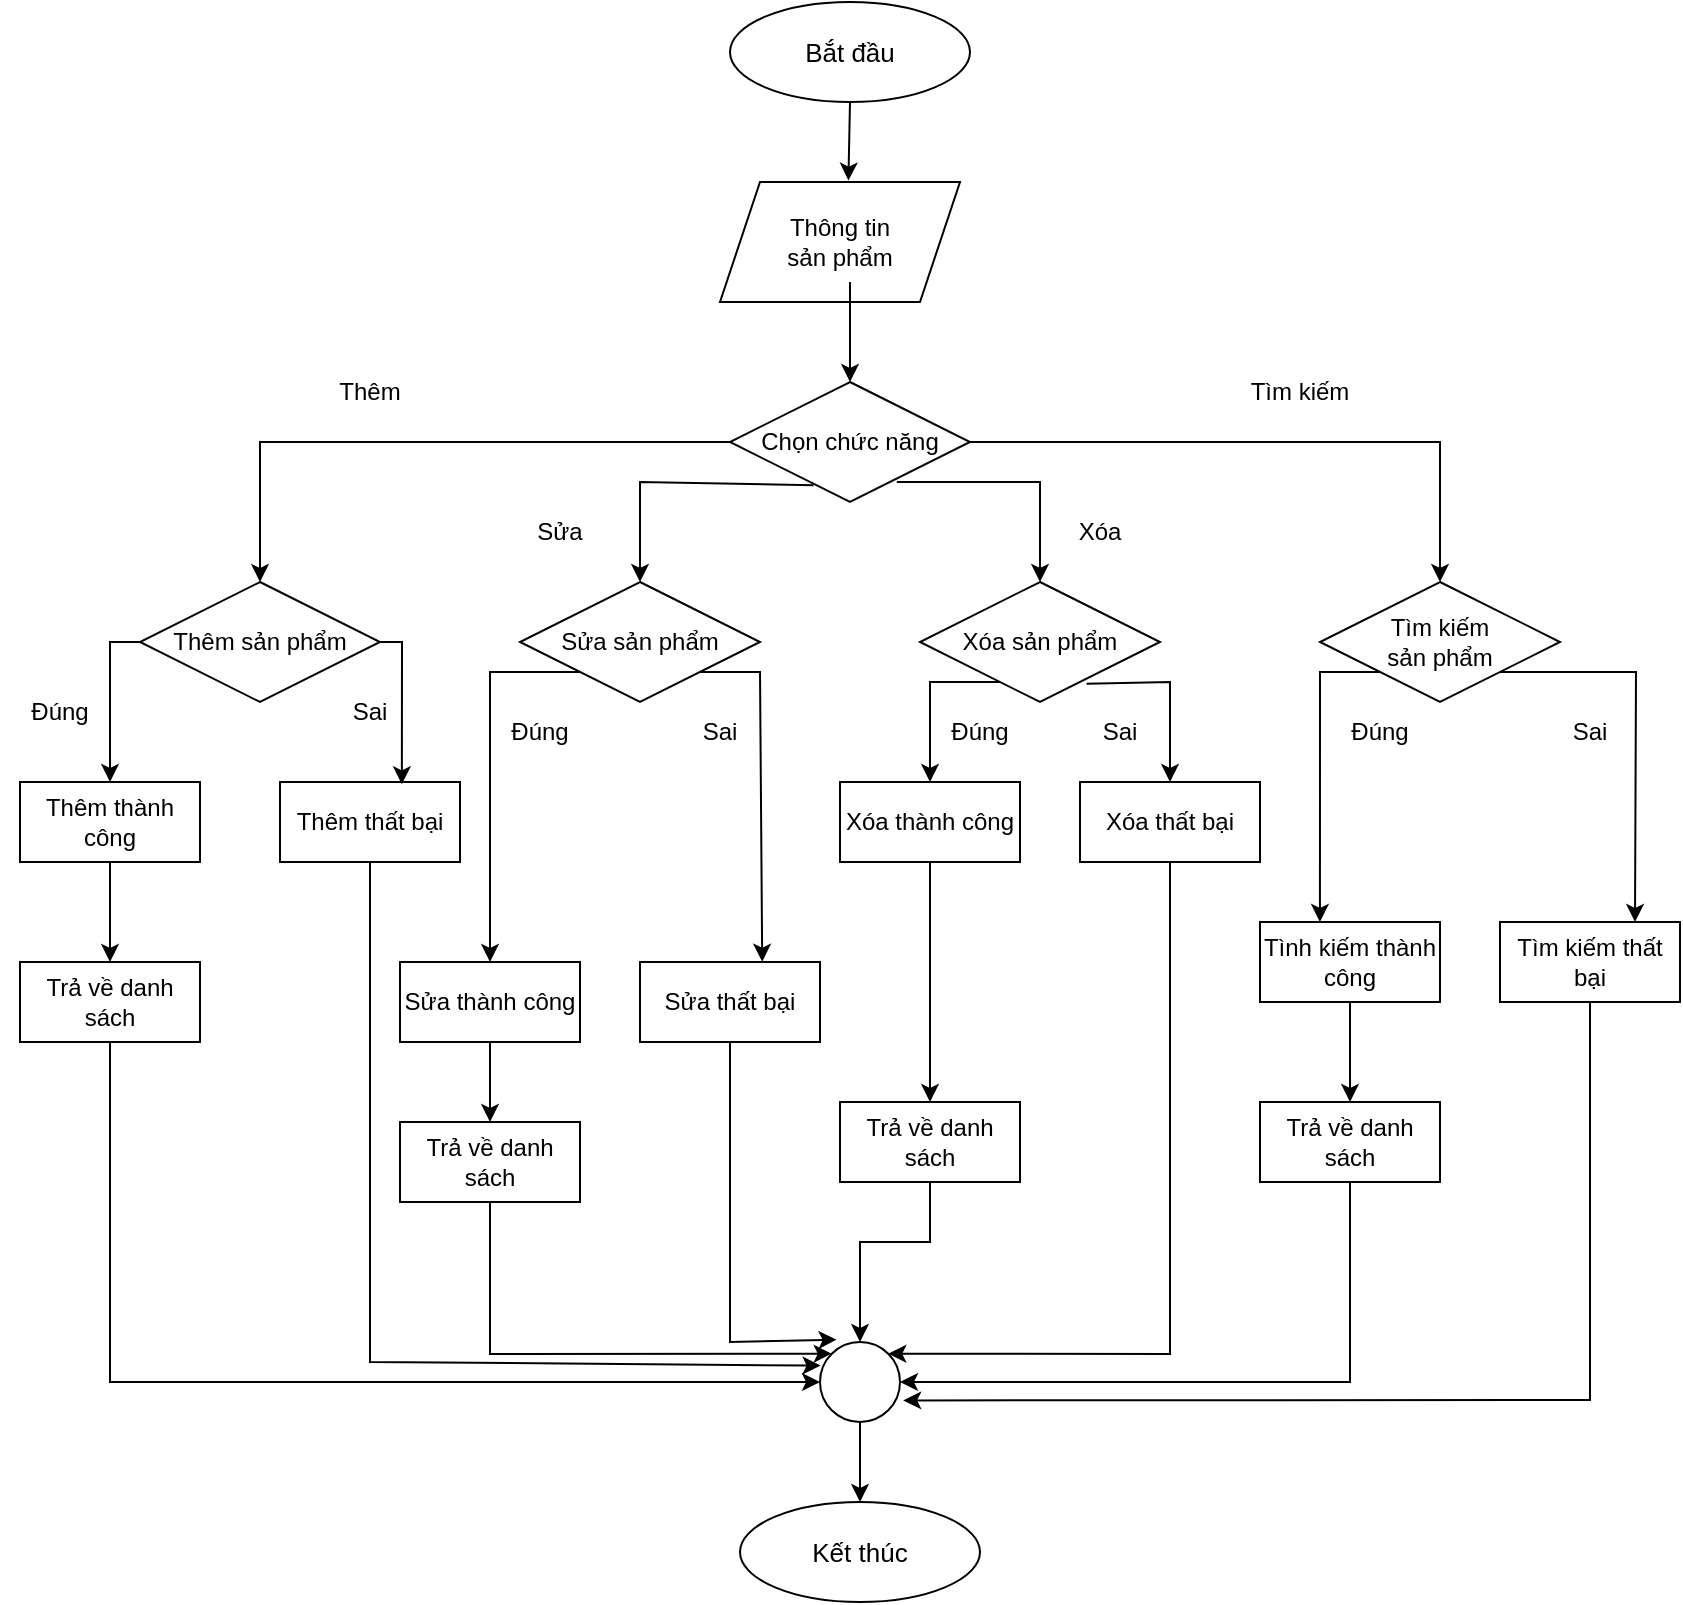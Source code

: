 <mxfile version="21.4.0" type="device">
  <diagram name="Page-1" id="1hm8HmTSw6B5gK0yuC_L">
    <mxGraphModel dx="1500" dy="887" grid="1" gridSize="10" guides="1" tooltips="1" connect="1" arrows="1" fold="1" page="1" pageScale="1" pageWidth="850" pageHeight="1100" math="0" shadow="0">
      <root>
        <mxCell id="0" />
        <mxCell id="1" parent="0" />
        <mxCell id="__wWAyPd4UwDDS3I6Whu-1" value="Bắt đầu" style="ellipse;whiteSpace=wrap;html=1;fontSize=13;" parent="1" vertex="1">
          <mxGeometry x="365" y="60" width="120" height="50" as="geometry" />
        </mxCell>
        <mxCell id="U7LoR9dBJlGIUiCqkhnB-1" value="Thông tin &lt;br&gt;sản phẩm" style="shape=parallelogram;perimeter=parallelogramPerimeter;whiteSpace=wrap;html=1;fixedSize=1;" vertex="1" parent="1">
          <mxGeometry x="360" y="150" width="120" height="60" as="geometry" />
        </mxCell>
        <mxCell id="U7LoR9dBJlGIUiCqkhnB-2" value="Chọn chức năng" style="rhombus;whiteSpace=wrap;html=1;" vertex="1" parent="1">
          <mxGeometry x="365" y="250" width="120" height="60" as="geometry" />
        </mxCell>
        <mxCell id="U7LoR9dBJlGIUiCqkhnB-7" value="Thêm sản phẩm" style="rhombus;whiteSpace=wrap;html=1;" vertex="1" parent="1">
          <mxGeometry x="70" y="350" width="120" height="60" as="geometry" />
        </mxCell>
        <mxCell id="U7LoR9dBJlGIUiCqkhnB-8" value="Sửa sản phẩm" style="rhombus;whiteSpace=wrap;html=1;" vertex="1" parent="1">
          <mxGeometry x="260" y="350" width="120" height="60" as="geometry" />
        </mxCell>
        <mxCell id="U7LoR9dBJlGIUiCqkhnB-9" value="Xóa sản phẩm" style="rhombus;whiteSpace=wrap;html=1;" vertex="1" parent="1">
          <mxGeometry x="460" y="350" width="120" height="60" as="geometry" />
        </mxCell>
        <mxCell id="U7LoR9dBJlGIUiCqkhnB-10" value="Tìm kiếm &lt;br&gt;sản phẩm" style="rhombus;whiteSpace=wrap;html=1;" vertex="1" parent="1">
          <mxGeometry x="660" y="350" width="120" height="60" as="geometry" />
        </mxCell>
        <mxCell id="U7LoR9dBJlGIUiCqkhnB-11" value="Kết thúc" style="ellipse;whiteSpace=wrap;html=1;fontSize=13;" vertex="1" parent="1">
          <mxGeometry x="370" y="810" width="120" height="50" as="geometry" />
        </mxCell>
        <mxCell id="U7LoR9dBJlGIUiCqkhnB-12" value="Thêm thành công" style="rounded=0;whiteSpace=wrap;html=1;" vertex="1" parent="1">
          <mxGeometry x="10" y="450" width="90" height="40" as="geometry" />
        </mxCell>
        <mxCell id="U7LoR9dBJlGIUiCqkhnB-13" value="Thêm thất bại" style="rounded=0;whiteSpace=wrap;html=1;" vertex="1" parent="1">
          <mxGeometry x="140" y="450" width="90" height="40" as="geometry" />
        </mxCell>
        <mxCell id="U7LoR9dBJlGIUiCqkhnB-14" value="Sửa thành công" style="rounded=0;whiteSpace=wrap;html=1;" vertex="1" parent="1">
          <mxGeometry x="200" y="540" width="90" height="40" as="geometry" />
        </mxCell>
        <mxCell id="U7LoR9dBJlGIUiCqkhnB-15" value="Sửa thất bại" style="rounded=0;whiteSpace=wrap;html=1;" vertex="1" parent="1">
          <mxGeometry x="320" y="540" width="90" height="40" as="geometry" />
        </mxCell>
        <mxCell id="U7LoR9dBJlGIUiCqkhnB-16" value="Xóa thành công" style="rounded=0;whiteSpace=wrap;html=1;" vertex="1" parent="1">
          <mxGeometry x="420" y="450" width="90" height="40" as="geometry" />
        </mxCell>
        <mxCell id="U7LoR9dBJlGIUiCqkhnB-17" value="Xóa thất bại" style="rounded=0;whiteSpace=wrap;html=1;" vertex="1" parent="1">
          <mxGeometry x="540" y="450" width="90" height="40" as="geometry" />
        </mxCell>
        <mxCell id="U7LoR9dBJlGIUiCqkhnB-18" value="Tình kiếm thành công" style="rounded=0;whiteSpace=wrap;html=1;" vertex="1" parent="1">
          <mxGeometry x="630" y="520" width="90" height="40" as="geometry" />
        </mxCell>
        <mxCell id="U7LoR9dBJlGIUiCqkhnB-19" value="Tìm kiếm thất bại" style="rounded=0;whiteSpace=wrap;html=1;" vertex="1" parent="1">
          <mxGeometry x="750" y="520" width="90" height="40" as="geometry" />
        </mxCell>
        <mxCell id="U7LoR9dBJlGIUiCqkhnB-20" value="Trả về danh sách" style="rounded=0;whiteSpace=wrap;html=1;" vertex="1" parent="1">
          <mxGeometry x="10" y="540" width="90" height="40" as="geometry" />
        </mxCell>
        <mxCell id="U7LoR9dBJlGIUiCqkhnB-21" value="Trả về danh sách" style="rounded=0;whiteSpace=wrap;html=1;" vertex="1" parent="1">
          <mxGeometry x="200" y="620" width="90" height="40" as="geometry" />
        </mxCell>
        <mxCell id="U7LoR9dBJlGIUiCqkhnB-22" value="Trả về danh sách" style="rounded=0;whiteSpace=wrap;html=1;" vertex="1" parent="1">
          <mxGeometry x="420" y="610" width="90" height="40" as="geometry" />
        </mxCell>
        <mxCell id="U7LoR9dBJlGIUiCqkhnB-23" value="Trả về danh sách" style="rounded=0;whiteSpace=wrap;html=1;" vertex="1" parent="1">
          <mxGeometry x="630" y="610" width="90" height="40" as="geometry" />
        </mxCell>
        <mxCell id="U7LoR9dBJlGIUiCqkhnB-24" value="" style="endArrow=classic;html=1;rounded=0;exitX=0.5;exitY=1;exitDx=0;exitDy=0;entryX=0.535;entryY=-0.012;entryDx=0;entryDy=0;entryPerimeter=0;" edge="1" parent="1" source="__wWAyPd4UwDDS3I6Whu-1" target="U7LoR9dBJlGIUiCqkhnB-1">
          <mxGeometry width="50" height="50" relative="1" as="geometry">
            <mxPoint x="570" y="80" as="sourcePoint" />
            <mxPoint x="620" y="30" as="targetPoint" />
          </mxGeometry>
        </mxCell>
        <mxCell id="U7LoR9dBJlGIUiCqkhnB-25" value="" style="endArrow=classic;html=1;rounded=0;exitX=0.5;exitY=1;exitDx=0;exitDy=0;entryX=0.5;entryY=0;entryDx=0;entryDy=0;" edge="1" parent="1" target="U7LoR9dBJlGIUiCqkhnB-2">
          <mxGeometry width="50" height="50" relative="1" as="geometry">
            <mxPoint x="425" y="200" as="sourcePoint" />
            <mxPoint x="424" y="249" as="targetPoint" />
          </mxGeometry>
        </mxCell>
        <mxCell id="U7LoR9dBJlGIUiCqkhnB-26" value="" style="endArrow=classic;html=1;rounded=0;exitX=0;exitY=0.5;exitDx=0;exitDy=0;entryX=0.5;entryY=0;entryDx=0;entryDy=0;" edge="1" parent="1" source="U7LoR9dBJlGIUiCqkhnB-2" target="U7LoR9dBJlGIUiCqkhnB-7">
          <mxGeometry width="50" height="50" relative="1" as="geometry">
            <mxPoint x="180" y="230" as="sourcePoint" />
            <mxPoint x="230" y="180" as="targetPoint" />
            <Array as="points">
              <mxPoint x="130" y="280" />
            </Array>
          </mxGeometry>
        </mxCell>
        <mxCell id="U7LoR9dBJlGIUiCqkhnB-27" value="" style="endArrow=classic;html=1;rounded=0;exitX=1;exitY=0.5;exitDx=0;exitDy=0;" edge="1" parent="1" source="U7LoR9dBJlGIUiCqkhnB-2" target="U7LoR9dBJlGIUiCqkhnB-10">
          <mxGeometry width="50" height="50" relative="1" as="geometry">
            <mxPoint x="590" y="250" as="sourcePoint" />
            <mxPoint x="640" y="200" as="targetPoint" />
            <Array as="points">
              <mxPoint x="720" y="280" />
            </Array>
          </mxGeometry>
        </mxCell>
        <mxCell id="U7LoR9dBJlGIUiCqkhnB-28" value="" style="endArrow=classic;html=1;rounded=0;exitX=0.348;exitY=0.86;exitDx=0;exitDy=0;entryX=0.5;entryY=0;entryDx=0;entryDy=0;exitPerimeter=0;" edge="1" parent="1" source="U7LoR9dBJlGIUiCqkhnB-2" target="U7LoR9dBJlGIUiCqkhnB-8">
          <mxGeometry width="50" height="50" relative="1" as="geometry">
            <mxPoint x="330" y="350" as="sourcePoint" />
            <mxPoint x="380" y="300" as="targetPoint" />
            <Array as="points">
              <mxPoint x="320" y="300" />
            </Array>
          </mxGeometry>
        </mxCell>
        <mxCell id="U7LoR9dBJlGIUiCqkhnB-29" value="" style="endArrow=classic;html=1;rounded=0;exitX=0.695;exitY=0.833;exitDx=0;exitDy=0;exitPerimeter=0;entryX=0.5;entryY=0;entryDx=0;entryDy=0;" edge="1" parent="1" source="U7LoR9dBJlGIUiCqkhnB-2" target="U7LoR9dBJlGIUiCqkhnB-9">
          <mxGeometry width="50" height="50" relative="1" as="geometry">
            <mxPoint x="530" y="340" as="sourcePoint" />
            <mxPoint x="580" y="290" as="targetPoint" />
            <Array as="points">
              <mxPoint x="520" y="300" />
            </Array>
          </mxGeometry>
        </mxCell>
        <mxCell id="U7LoR9dBJlGIUiCqkhnB-30" value="Thêm" style="text;html=1;strokeColor=none;fillColor=none;align=center;verticalAlign=middle;whiteSpace=wrap;rounded=0;" vertex="1" parent="1">
          <mxGeometry x="155" y="240" width="60" height="30" as="geometry" />
        </mxCell>
        <mxCell id="U7LoR9dBJlGIUiCqkhnB-31" value="Sửa" style="text;html=1;strokeColor=none;fillColor=none;align=center;verticalAlign=middle;whiteSpace=wrap;rounded=0;" vertex="1" parent="1">
          <mxGeometry x="250" y="310" width="60" height="30" as="geometry" />
        </mxCell>
        <mxCell id="U7LoR9dBJlGIUiCqkhnB-32" value="Xóa" style="text;html=1;strokeColor=none;fillColor=none;align=center;verticalAlign=middle;whiteSpace=wrap;rounded=0;" vertex="1" parent="1">
          <mxGeometry x="520" y="310" width="60" height="30" as="geometry" />
        </mxCell>
        <mxCell id="U7LoR9dBJlGIUiCqkhnB-33" value="Tìm kiếm" style="text;html=1;strokeColor=none;fillColor=none;align=center;verticalAlign=middle;whiteSpace=wrap;rounded=0;" vertex="1" parent="1">
          <mxGeometry x="620" y="240" width="60" height="30" as="geometry" />
        </mxCell>
        <mxCell id="U7LoR9dBJlGIUiCqkhnB-34" value="" style="endArrow=classic;html=1;rounded=0;exitX=0;exitY=0.5;exitDx=0;exitDy=0;entryX=0.5;entryY=0;entryDx=0;entryDy=0;" edge="1" parent="1" source="U7LoR9dBJlGIUiCqkhnB-7" target="U7LoR9dBJlGIUiCqkhnB-12">
          <mxGeometry width="50" height="50" relative="1" as="geometry">
            <mxPoint x="20" y="380" as="sourcePoint" />
            <mxPoint x="70" y="330" as="targetPoint" />
            <Array as="points">
              <mxPoint x="55" y="380" />
            </Array>
          </mxGeometry>
        </mxCell>
        <mxCell id="U7LoR9dBJlGIUiCqkhnB-35" value="" style="endArrow=classic;html=1;rounded=0;exitX=1;exitY=0.5;exitDx=0;exitDy=0;entryX=0.677;entryY=0.029;entryDx=0;entryDy=0;entryPerimeter=0;" edge="1" parent="1" source="U7LoR9dBJlGIUiCqkhnB-7" target="U7LoR9dBJlGIUiCqkhnB-13">
          <mxGeometry width="50" height="50" relative="1" as="geometry">
            <mxPoint x="170" y="430" as="sourcePoint" />
            <mxPoint x="220" y="380" as="targetPoint" />
            <Array as="points">
              <mxPoint x="201" y="380" />
            </Array>
          </mxGeometry>
        </mxCell>
        <mxCell id="U7LoR9dBJlGIUiCqkhnB-36" value="Đúng" style="text;html=1;strokeColor=none;fillColor=none;align=center;verticalAlign=middle;whiteSpace=wrap;rounded=0;" vertex="1" parent="1">
          <mxGeometry y="400" width="60" height="30" as="geometry" />
        </mxCell>
        <mxCell id="U7LoR9dBJlGIUiCqkhnB-37" value="Sai" style="text;html=1;strokeColor=none;fillColor=none;align=center;verticalAlign=middle;whiteSpace=wrap;rounded=0;" vertex="1" parent="1">
          <mxGeometry x="155" y="400" width="60" height="30" as="geometry" />
        </mxCell>
        <mxCell id="U7LoR9dBJlGIUiCqkhnB-38" value="" style="endArrow=classic;html=1;rounded=0;exitX=0.5;exitY=1;exitDx=0;exitDy=0;entryX=0.5;entryY=0;entryDx=0;entryDy=0;" edge="1" parent="1" source="U7LoR9dBJlGIUiCqkhnB-12" target="U7LoR9dBJlGIUiCqkhnB-20">
          <mxGeometry width="50" height="50" relative="1" as="geometry">
            <mxPoint x="130" y="560" as="sourcePoint" />
            <mxPoint x="180" y="510" as="targetPoint" />
          </mxGeometry>
        </mxCell>
        <mxCell id="U7LoR9dBJlGIUiCqkhnB-39" value="" style="endArrow=classic;html=1;rounded=0;exitX=0;exitY=1;exitDx=0;exitDy=0;entryX=0.5;entryY=0;entryDx=0;entryDy=0;" edge="1" parent="1" source="U7LoR9dBJlGIUiCqkhnB-8" target="U7LoR9dBJlGIUiCqkhnB-14">
          <mxGeometry width="50" height="50" relative="1" as="geometry">
            <mxPoint x="320" y="470" as="sourcePoint" />
            <mxPoint x="370" y="420" as="targetPoint" />
            <Array as="points">
              <mxPoint x="245" y="395" />
            </Array>
          </mxGeometry>
        </mxCell>
        <mxCell id="U7LoR9dBJlGIUiCqkhnB-40" value="" style="endArrow=classic;html=1;rounded=0;exitX=1;exitY=1;exitDx=0;exitDy=0;entryX=0.679;entryY=-0.003;entryDx=0;entryDy=0;entryPerimeter=0;" edge="1" parent="1" source="U7LoR9dBJlGIUiCqkhnB-8" target="U7LoR9dBJlGIUiCqkhnB-15">
          <mxGeometry width="50" height="50" relative="1" as="geometry">
            <mxPoint x="320" y="520" as="sourcePoint" />
            <mxPoint x="370" y="470" as="targetPoint" />
            <Array as="points">
              <mxPoint x="380" y="395" />
            </Array>
          </mxGeometry>
        </mxCell>
        <mxCell id="U7LoR9dBJlGIUiCqkhnB-41" value="Đúng" style="text;html=1;strokeColor=none;fillColor=none;align=center;verticalAlign=middle;whiteSpace=wrap;rounded=0;" vertex="1" parent="1">
          <mxGeometry x="240" y="410" width="60" height="30" as="geometry" />
        </mxCell>
        <mxCell id="U7LoR9dBJlGIUiCqkhnB-42" value="Sai" style="text;html=1;strokeColor=none;fillColor=none;align=center;verticalAlign=middle;whiteSpace=wrap;rounded=0;" vertex="1" parent="1">
          <mxGeometry x="330" y="410" width="60" height="30" as="geometry" />
        </mxCell>
        <mxCell id="U7LoR9dBJlGIUiCqkhnB-43" value="" style="endArrow=classic;html=1;rounded=0;exitX=0.5;exitY=1;exitDx=0;exitDy=0;" edge="1" parent="1" source="U7LoR9dBJlGIUiCqkhnB-14" target="U7LoR9dBJlGIUiCqkhnB-21">
          <mxGeometry width="50" height="50" relative="1" as="geometry">
            <mxPoint x="290" y="630" as="sourcePoint" />
            <mxPoint x="340" y="580" as="targetPoint" />
          </mxGeometry>
        </mxCell>
        <mxCell id="U7LoR9dBJlGIUiCqkhnB-44" value="" style="endArrow=classic;html=1;rounded=0;entryX=0.5;entryY=0;entryDx=0;entryDy=0;" edge="1" parent="1" target="U7LoR9dBJlGIUiCqkhnB-16">
          <mxGeometry width="50" height="50" relative="1" as="geometry">
            <mxPoint x="500" y="400" as="sourcePoint" />
            <mxPoint x="460" y="400" as="targetPoint" />
            <Array as="points">
              <mxPoint x="465" y="400" />
            </Array>
          </mxGeometry>
        </mxCell>
        <mxCell id="U7LoR9dBJlGIUiCqkhnB-45" value="" style="endArrow=classic;html=1;rounded=0;exitX=0.694;exitY=0.847;exitDx=0;exitDy=0;exitPerimeter=0;entryX=0.5;entryY=0;entryDx=0;entryDy=0;" edge="1" parent="1" source="U7LoR9dBJlGIUiCqkhnB-9" target="U7LoR9dBJlGIUiCqkhnB-17">
          <mxGeometry width="50" height="50" relative="1" as="geometry">
            <mxPoint x="590" y="460" as="sourcePoint" />
            <mxPoint x="640" y="410" as="targetPoint" />
            <Array as="points">
              <mxPoint x="585" y="400" />
            </Array>
          </mxGeometry>
        </mxCell>
        <mxCell id="U7LoR9dBJlGIUiCqkhnB-46" value="Đúng" style="text;html=1;strokeColor=none;fillColor=none;align=center;verticalAlign=middle;whiteSpace=wrap;rounded=0;" vertex="1" parent="1">
          <mxGeometry x="460" y="410" width="60" height="30" as="geometry" />
        </mxCell>
        <mxCell id="U7LoR9dBJlGIUiCqkhnB-47" value="Sai" style="text;html=1;strokeColor=none;fillColor=none;align=center;verticalAlign=middle;whiteSpace=wrap;rounded=0;" vertex="1" parent="1">
          <mxGeometry x="530" y="410" width="60" height="30" as="geometry" />
        </mxCell>
        <mxCell id="U7LoR9dBJlGIUiCqkhnB-49" value="" style="endArrow=classic;html=1;rounded=0;exitX=0.5;exitY=1;exitDx=0;exitDy=0;entryX=0.5;entryY=0;entryDx=0;entryDy=0;" edge="1" parent="1" source="U7LoR9dBJlGIUiCqkhnB-16" target="U7LoR9dBJlGIUiCqkhnB-22">
          <mxGeometry width="50" height="50" relative="1" as="geometry">
            <mxPoint x="510" y="530" as="sourcePoint" />
            <mxPoint x="560" y="480" as="targetPoint" />
          </mxGeometry>
        </mxCell>
        <mxCell id="U7LoR9dBJlGIUiCqkhnB-50" value="" style="endArrow=classic;html=1;rounded=0;exitX=0;exitY=1;exitDx=0;exitDy=0;entryX=0.333;entryY=0;entryDx=0;entryDy=0;entryPerimeter=0;" edge="1" parent="1" source="U7LoR9dBJlGIUiCqkhnB-10" target="U7LoR9dBJlGIUiCqkhnB-18">
          <mxGeometry width="50" height="50" relative="1" as="geometry">
            <mxPoint x="710" y="480" as="sourcePoint" />
            <mxPoint x="670" y="510" as="targetPoint" />
            <Array as="points">
              <mxPoint x="660" y="395" />
            </Array>
          </mxGeometry>
        </mxCell>
        <mxCell id="U7LoR9dBJlGIUiCqkhnB-51" value="" style="endArrow=classic;html=1;rounded=0;exitX=1;exitY=1;exitDx=0;exitDy=0;entryX=0.75;entryY=0;entryDx=0;entryDy=0;" edge="1" parent="1" source="U7LoR9dBJlGIUiCqkhnB-10" target="U7LoR9dBJlGIUiCqkhnB-19">
          <mxGeometry width="50" height="50" relative="1" as="geometry">
            <mxPoint x="790" y="460" as="sourcePoint" />
            <mxPoint x="840" y="410" as="targetPoint" />
            <Array as="points">
              <mxPoint x="818" y="395" />
            </Array>
          </mxGeometry>
        </mxCell>
        <mxCell id="U7LoR9dBJlGIUiCqkhnB-52" value="Đúng" style="text;html=1;strokeColor=none;fillColor=none;align=center;verticalAlign=middle;whiteSpace=wrap;rounded=0;" vertex="1" parent="1">
          <mxGeometry x="660" y="410" width="60" height="30" as="geometry" />
        </mxCell>
        <mxCell id="U7LoR9dBJlGIUiCqkhnB-53" value="Sai" style="text;html=1;strokeColor=none;fillColor=none;align=center;verticalAlign=middle;whiteSpace=wrap;rounded=0;" vertex="1" parent="1">
          <mxGeometry x="765" y="410" width="60" height="30" as="geometry" />
        </mxCell>
        <mxCell id="U7LoR9dBJlGIUiCqkhnB-54" value="" style="endArrow=classic;html=1;rounded=0;exitX=0.5;exitY=1;exitDx=0;exitDy=0;entryX=0.5;entryY=0;entryDx=0;entryDy=0;" edge="1" parent="1" source="U7LoR9dBJlGIUiCqkhnB-18" target="U7LoR9dBJlGIUiCqkhnB-23">
          <mxGeometry width="50" height="50" relative="1" as="geometry">
            <mxPoint x="700" y="600" as="sourcePoint" />
            <mxPoint x="750" y="550" as="targetPoint" />
          </mxGeometry>
        </mxCell>
        <mxCell id="U7LoR9dBJlGIUiCqkhnB-55" value="" style="ellipse;whiteSpace=wrap;html=1;aspect=fixed;" vertex="1" parent="1">
          <mxGeometry x="410" y="730" width="40" height="40" as="geometry" />
        </mxCell>
        <mxCell id="U7LoR9dBJlGIUiCqkhnB-56" value="" style="endArrow=classic;html=1;rounded=0;exitX=0.5;exitY=1;exitDx=0;exitDy=0;entryX=0;entryY=0.5;entryDx=0;entryDy=0;" edge="1" parent="1" source="U7LoR9dBJlGIUiCqkhnB-20" target="U7LoR9dBJlGIUiCqkhnB-55">
          <mxGeometry width="50" height="50" relative="1" as="geometry">
            <mxPoint x="110" y="740" as="sourcePoint" />
            <mxPoint x="390" y="750" as="targetPoint" />
            <Array as="points">
              <mxPoint x="55" y="750" />
            </Array>
          </mxGeometry>
        </mxCell>
        <mxCell id="U7LoR9dBJlGIUiCqkhnB-57" value="" style="endArrow=classic;html=1;rounded=0;exitX=0.5;exitY=1;exitDx=0;exitDy=0;entryX=0.007;entryY=0.295;entryDx=0;entryDy=0;entryPerimeter=0;" edge="1" parent="1" source="U7LoR9dBJlGIUiCqkhnB-13" target="U7LoR9dBJlGIUiCqkhnB-55">
          <mxGeometry width="50" height="50" relative="1" as="geometry">
            <mxPoint x="140" y="720" as="sourcePoint" />
            <mxPoint x="190" y="670" as="targetPoint" />
            <Array as="points">
              <mxPoint x="185" y="740" />
            </Array>
          </mxGeometry>
        </mxCell>
        <mxCell id="U7LoR9dBJlGIUiCqkhnB-58" value="" style="endArrow=classic;html=1;rounded=0;exitX=0.5;exitY=1;exitDx=0;exitDy=0;entryX=0;entryY=0;entryDx=0;entryDy=0;" edge="1" parent="1" source="U7LoR9dBJlGIUiCqkhnB-21" target="U7LoR9dBJlGIUiCqkhnB-55">
          <mxGeometry width="50" height="50" relative="1" as="geometry">
            <mxPoint x="320" y="700" as="sourcePoint" />
            <mxPoint x="370" y="650" as="targetPoint" />
            <Array as="points">
              <mxPoint x="245" y="736" />
            </Array>
          </mxGeometry>
        </mxCell>
        <mxCell id="U7LoR9dBJlGIUiCqkhnB-59" value="" style="endArrow=classic;html=1;rounded=0;exitX=0.5;exitY=1;exitDx=0;exitDy=0;entryX=0.208;entryY=-0.029;entryDx=0;entryDy=0;entryPerimeter=0;" edge="1" parent="1" source="U7LoR9dBJlGIUiCqkhnB-15" target="U7LoR9dBJlGIUiCqkhnB-55">
          <mxGeometry width="50" height="50" relative="1" as="geometry">
            <mxPoint x="370" y="680" as="sourcePoint" />
            <mxPoint x="420" y="630" as="targetPoint" />
            <Array as="points">
              <mxPoint x="365" y="730" />
            </Array>
          </mxGeometry>
        </mxCell>
        <mxCell id="U7LoR9dBJlGIUiCqkhnB-60" value="" style="endArrow=classic;html=1;rounded=0;exitX=0.5;exitY=1;exitDx=0;exitDy=0;entryX=0.5;entryY=0;entryDx=0;entryDy=0;" edge="1" parent="1" source="U7LoR9dBJlGIUiCqkhnB-22" target="U7LoR9dBJlGIUiCqkhnB-55">
          <mxGeometry width="50" height="50" relative="1" as="geometry">
            <mxPoint x="530" y="740" as="sourcePoint" />
            <mxPoint x="580" y="690" as="targetPoint" />
            <Array as="points">
              <mxPoint x="465" y="680" />
              <mxPoint x="430" y="680" />
            </Array>
          </mxGeometry>
        </mxCell>
        <mxCell id="U7LoR9dBJlGIUiCqkhnB-61" value="" style="endArrow=classic;html=1;rounded=0;exitX=0.5;exitY=1;exitDx=0;exitDy=0;entryX=1;entryY=0;entryDx=0;entryDy=0;" edge="1" parent="1" source="U7LoR9dBJlGIUiCqkhnB-17" target="U7LoR9dBJlGIUiCqkhnB-55">
          <mxGeometry width="50" height="50" relative="1" as="geometry">
            <mxPoint x="560" y="700" as="sourcePoint" />
            <mxPoint x="610" y="650" as="targetPoint" />
            <Array as="points">
              <mxPoint x="585" y="736" />
            </Array>
          </mxGeometry>
        </mxCell>
        <mxCell id="U7LoR9dBJlGIUiCqkhnB-62" value="" style="endArrow=classic;html=1;rounded=0;exitX=0.5;exitY=1;exitDx=0;exitDy=0;entryX=1;entryY=0.5;entryDx=0;entryDy=0;" edge="1" parent="1" source="U7LoR9dBJlGIUiCqkhnB-23" target="U7LoR9dBJlGIUiCqkhnB-55">
          <mxGeometry width="50" height="50" relative="1" as="geometry">
            <mxPoint x="720" y="750" as="sourcePoint" />
            <mxPoint x="770" y="700" as="targetPoint" />
            <Array as="points">
              <mxPoint x="675" y="750" />
            </Array>
          </mxGeometry>
        </mxCell>
        <mxCell id="U7LoR9dBJlGIUiCqkhnB-63" value="" style="endArrow=classic;html=1;rounded=0;exitX=0.5;exitY=1;exitDx=0;exitDy=0;entryX=1.04;entryY=0.73;entryDx=0;entryDy=0;entryPerimeter=0;" edge="1" parent="1" source="U7LoR9dBJlGIUiCqkhnB-19" target="U7LoR9dBJlGIUiCqkhnB-55">
          <mxGeometry width="50" height="50" relative="1" as="geometry">
            <mxPoint x="710" y="740" as="sourcePoint" />
            <mxPoint x="760" y="690" as="targetPoint" />
            <Array as="points">
              <mxPoint x="795" y="759" />
            </Array>
          </mxGeometry>
        </mxCell>
        <mxCell id="U7LoR9dBJlGIUiCqkhnB-64" value="" style="endArrow=classic;html=1;rounded=0;exitX=0.5;exitY=1;exitDx=0;exitDy=0;entryX=0.5;entryY=0;entryDx=0;entryDy=0;" edge="1" parent="1" source="U7LoR9dBJlGIUiCqkhnB-55" target="U7LoR9dBJlGIUiCqkhnB-11">
          <mxGeometry width="50" height="50" relative="1" as="geometry">
            <mxPoint x="500" y="830" as="sourcePoint" />
            <mxPoint x="550" y="780" as="targetPoint" />
          </mxGeometry>
        </mxCell>
      </root>
    </mxGraphModel>
  </diagram>
</mxfile>
